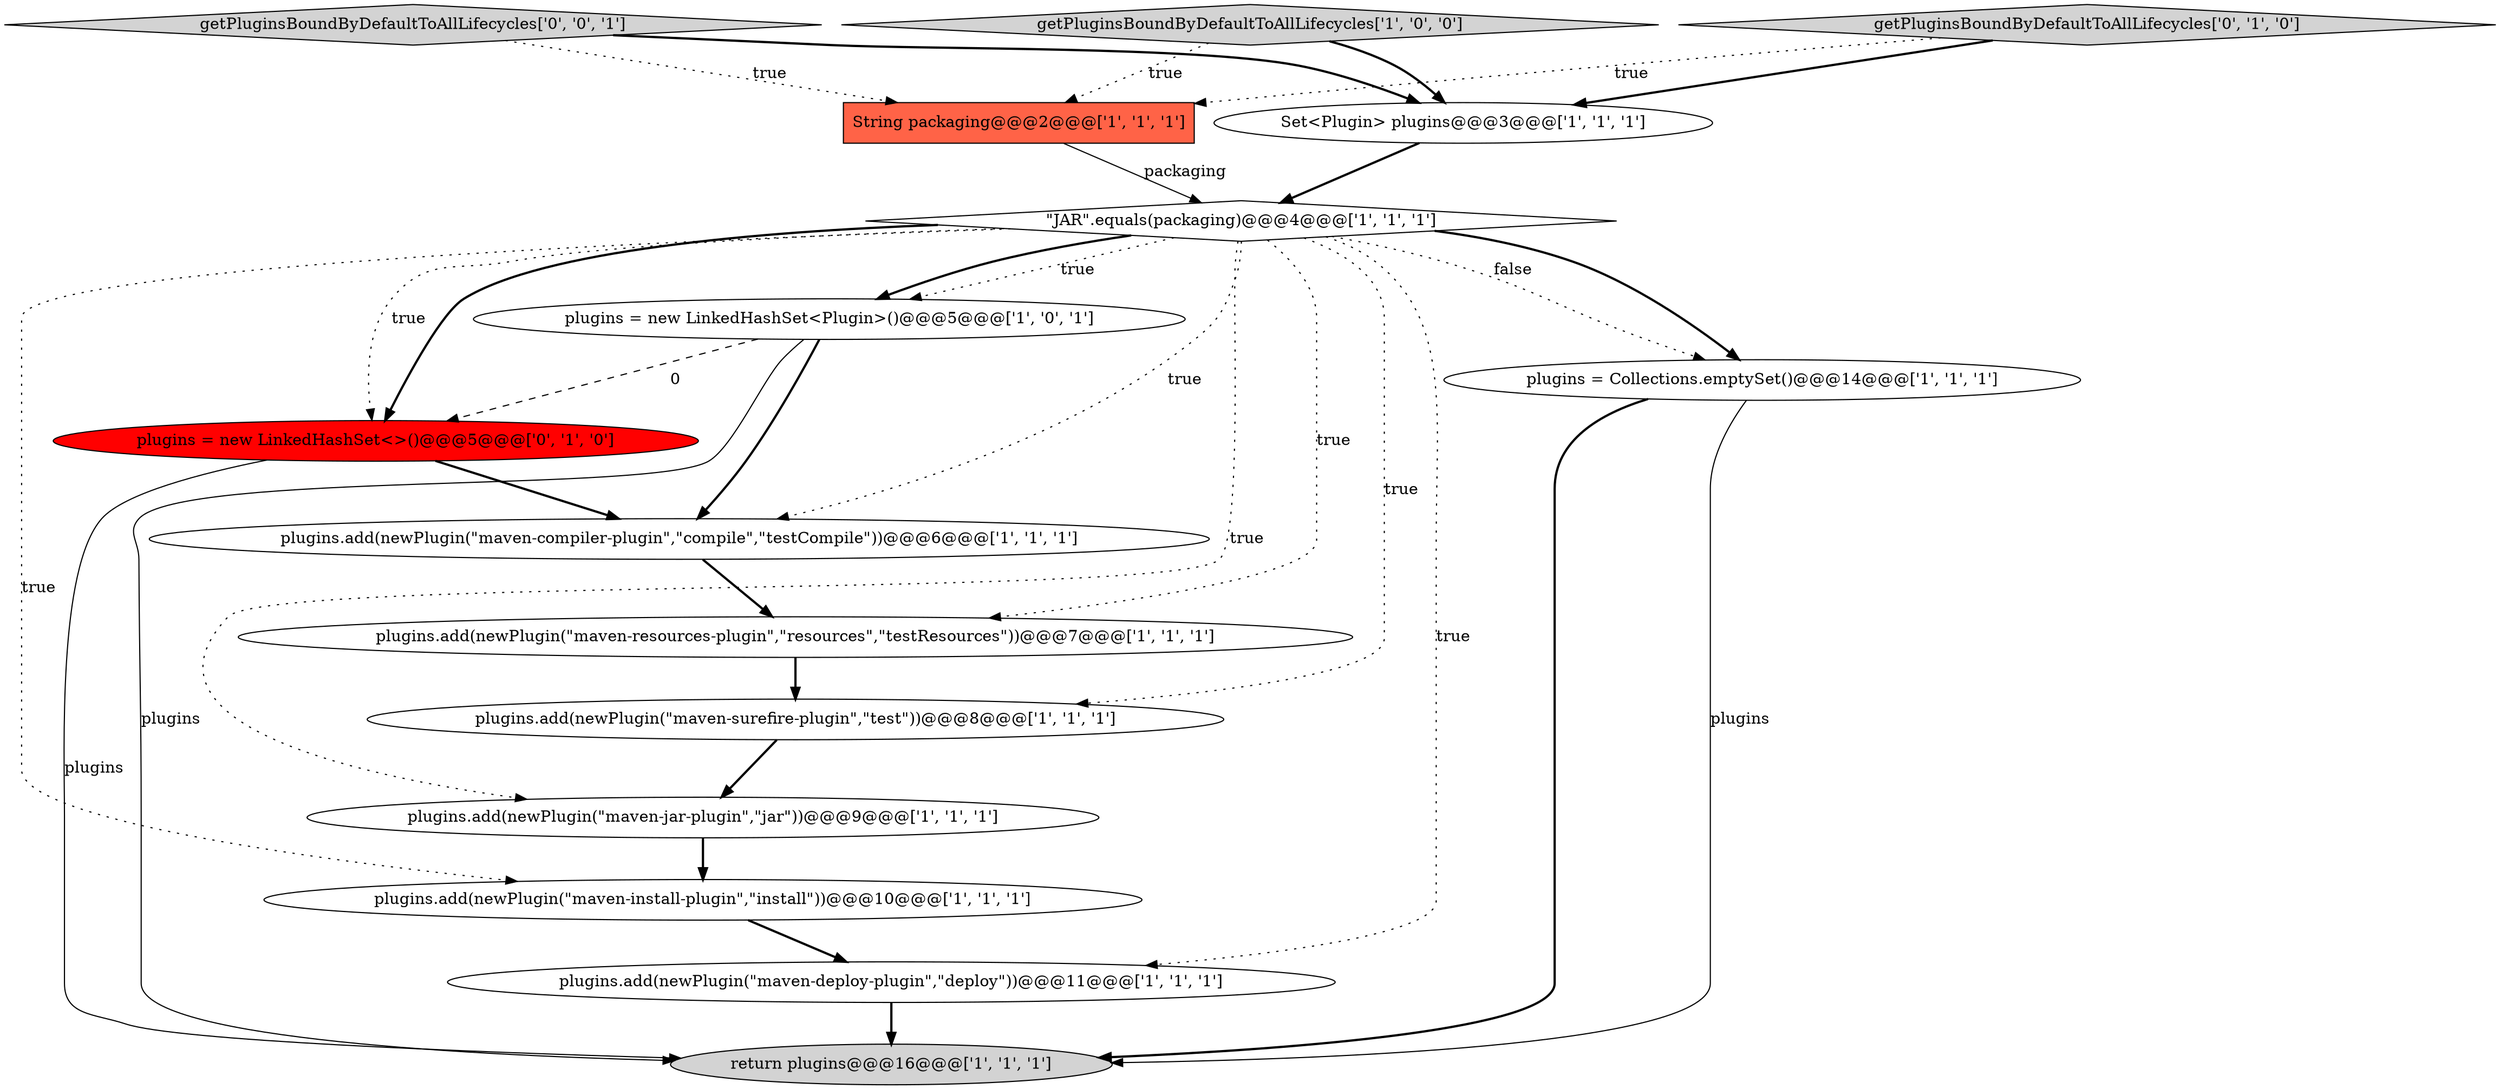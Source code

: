 digraph {
2 [style = filled, label = "\"JAR\".equals(packaging)@@@4@@@['1', '1', '1']", fillcolor = white, shape = diamond image = "AAA0AAABBB1BBB"];
10 [style = filled, label = "plugins = new LinkedHashSet<Plugin>()@@@5@@@['1', '0', '1']", fillcolor = white, shape = ellipse image = "AAA0AAABBB1BBB"];
15 [style = filled, label = "getPluginsBoundByDefaultToAllLifecycles['0', '0', '1']", fillcolor = lightgray, shape = diamond image = "AAA0AAABBB3BBB"];
7 [style = filled, label = "String packaging@@@2@@@['1', '1', '1']", fillcolor = tomato, shape = box image = "AAA0AAABBB1BBB"];
4 [style = filled, label = "Set<Plugin> plugins@@@3@@@['1', '1', '1']", fillcolor = white, shape = ellipse image = "AAA0AAABBB1BBB"];
13 [style = filled, label = "getPluginsBoundByDefaultToAllLifecycles['0', '1', '0']", fillcolor = lightgray, shape = diamond image = "AAA0AAABBB2BBB"];
1 [style = filled, label = "plugins.add(newPlugin(\"maven-deploy-plugin\",\"deploy\"))@@@11@@@['1', '1', '1']", fillcolor = white, shape = ellipse image = "AAA0AAABBB1BBB"];
11 [style = filled, label = "plugins.add(newPlugin(\"maven-surefire-plugin\",\"test\"))@@@8@@@['1', '1', '1']", fillcolor = white, shape = ellipse image = "AAA0AAABBB1BBB"];
5 [style = filled, label = "plugins.add(newPlugin(\"maven-resources-plugin\",\"resources\",\"testResources\"))@@@7@@@['1', '1', '1']", fillcolor = white, shape = ellipse image = "AAA0AAABBB1BBB"];
9 [style = filled, label = "getPluginsBoundByDefaultToAllLifecycles['1', '0', '0']", fillcolor = lightgray, shape = diamond image = "AAA0AAABBB1BBB"];
3 [style = filled, label = "plugins.add(newPlugin(\"maven-install-plugin\",\"install\"))@@@10@@@['1', '1', '1']", fillcolor = white, shape = ellipse image = "AAA0AAABBB1BBB"];
0 [style = filled, label = "return plugins@@@16@@@['1', '1', '1']", fillcolor = lightgray, shape = ellipse image = "AAA0AAABBB1BBB"];
14 [style = filled, label = "plugins = new LinkedHashSet<>()@@@5@@@['0', '1', '0']", fillcolor = red, shape = ellipse image = "AAA1AAABBB2BBB"];
6 [style = filled, label = "plugins.add(newPlugin(\"maven-jar-plugin\",\"jar\"))@@@9@@@['1', '1', '1']", fillcolor = white, shape = ellipse image = "AAA0AAABBB1BBB"];
8 [style = filled, label = "plugins.add(newPlugin(\"maven-compiler-plugin\",\"compile\",\"testCompile\"))@@@6@@@['1', '1', '1']", fillcolor = white, shape = ellipse image = "AAA0AAABBB1BBB"];
12 [style = filled, label = "plugins = Collections.emptySet()@@@14@@@['1', '1', '1']", fillcolor = white, shape = ellipse image = "AAA0AAABBB1BBB"];
2->3 [style = dotted, label="true"];
6->3 [style = bold, label=""];
12->0 [style = solid, label="plugins"];
3->1 [style = bold, label=""];
9->4 [style = bold, label=""];
11->6 [style = bold, label=""];
7->2 [style = solid, label="packaging"];
10->0 [style = solid, label="plugins"];
4->2 [style = bold, label=""];
1->0 [style = bold, label=""];
13->7 [style = dotted, label="true"];
15->7 [style = dotted, label="true"];
2->10 [style = bold, label=""];
12->0 [style = bold, label=""];
2->12 [style = bold, label=""];
2->11 [style = dotted, label="true"];
2->12 [style = dotted, label="false"];
10->8 [style = bold, label=""];
8->5 [style = bold, label=""];
2->6 [style = dotted, label="true"];
2->1 [style = dotted, label="true"];
2->14 [style = bold, label=""];
15->4 [style = bold, label=""];
2->14 [style = dotted, label="true"];
14->0 [style = solid, label="plugins"];
5->11 [style = bold, label=""];
14->8 [style = bold, label=""];
9->7 [style = dotted, label="true"];
2->5 [style = dotted, label="true"];
10->14 [style = dashed, label="0"];
2->8 [style = dotted, label="true"];
2->10 [style = dotted, label="true"];
13->4 [style = bold, label=""];
}

